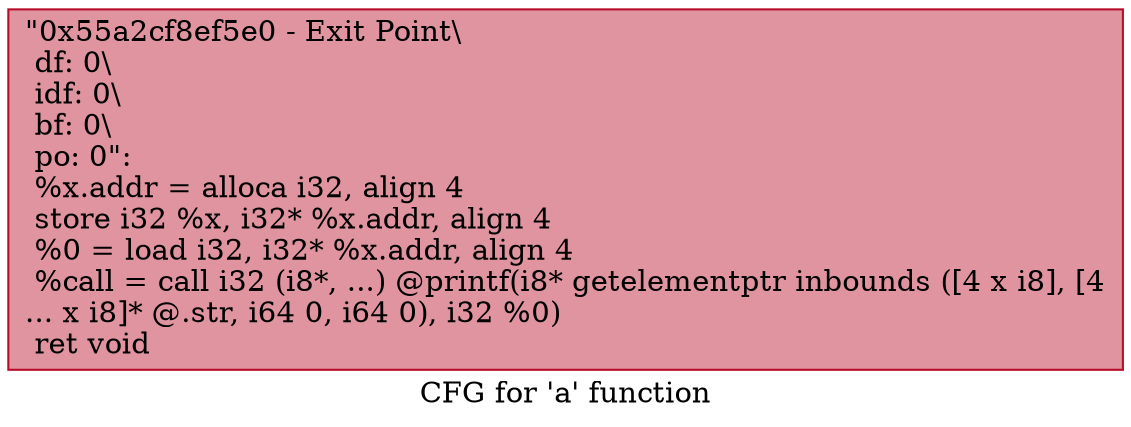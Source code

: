 digraph "CFG for 'a' function" {
	label="CFG for 'a' function";

	Node0x55a2cf8ef5e0 [shape=record,color="#b70d28ff", style=filled, fillcolor="#b70d2870",label="{\"0x55a2cf8ef5e0 - Exit Point\\\l df: 0\\\l idf: 0\\\l bf: 0\\\l po: 0\":\l  %x.addr = alloca i32, align 4\l  store i32 %x, i32* %x.addr, align 4\l  %0 = load i32, i32* %x.addr, align 4\l  %call = call i32 (i8*, ...) @printf(i8* getelementptr inbounds ([4 x i8], [4\l... x i8]* @.str, i64 0, i64 0), i32 %0)\l  ret void\l}"];
}
